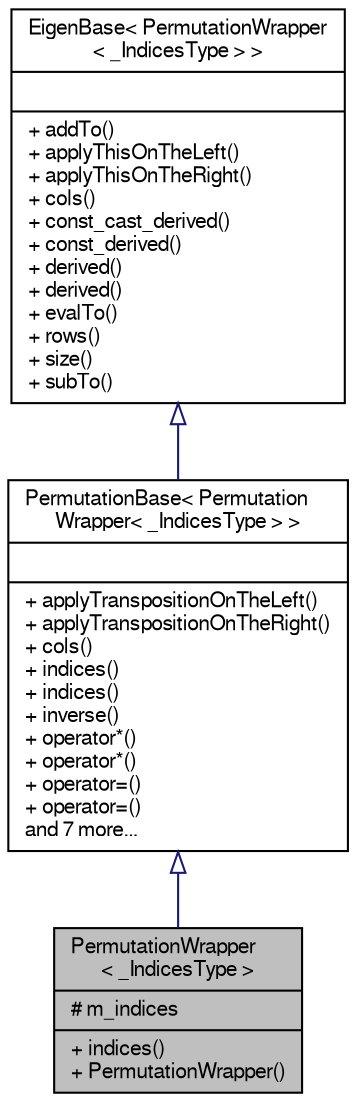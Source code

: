 digraph "PermutationWrapper&lt; _IndicesType &gt;"
{
  edge [fontname="FreeSans",fontsize="10",labelfontname="FreeSans",labelfontsize="10"];
  node [fontname="FreeSans",fontsize="10",shape=record];
  Node1 [label="{PermutationWrapper\l\< _IndicesType \>\n|# m_indices\l|+ indices()\l+ PermutationWrapper()\l}",height=0.2,width=0.4,color="black", fillcolor="grey75", style="filled" fontcolor="black"];
  Node2 -> Node1 [dir="back",color="midnightblue",fontsize="10",style="solid",arrowtail="onormal",fontname="FreeSans"];
  Node2 [label="{PermutationBase\< Permutation\lWrapper\< _IndicesType \> \>\n||+ applyTranspositionOnTheLeft()\l+ applyTranspositionOnTheRight()\l+ cols()\l+ indices()\l+ indices()\l+ inverse()\l+ operator*()\l+ operator*()\l+ operator=()\l+ operator=()\land 7 more...\l}",height=0.2,width=0.4,color="black", fillcolor="white", style="filled",URL="$classEigen_1_1PermutationBase.html"];
  Node3 -> Node2 [dir="back",color="midnightblue",fontsize="10",style="solid",arrowtail="onormal",fontname="FreeSans"];
  Node3 [label="{EigenBase\< PermutationWrapper\l\< _IndicesType \> \>\n||+ addTo()\l+ applyThisOnTheLeft()\l+ applyThisOnTheRight()\l+ cols()\l+ const_cast_derived()\l+ const_derived()\l+ derived()\l+ derived()\l+ evalTo()\l+ rows()\l+ size()\l+ subTo()\l}",height=0.2,width=0.4,color="black", fillcolor="white", style="filled",URL="$structEigen_1_1EigenBase.html"];
}

